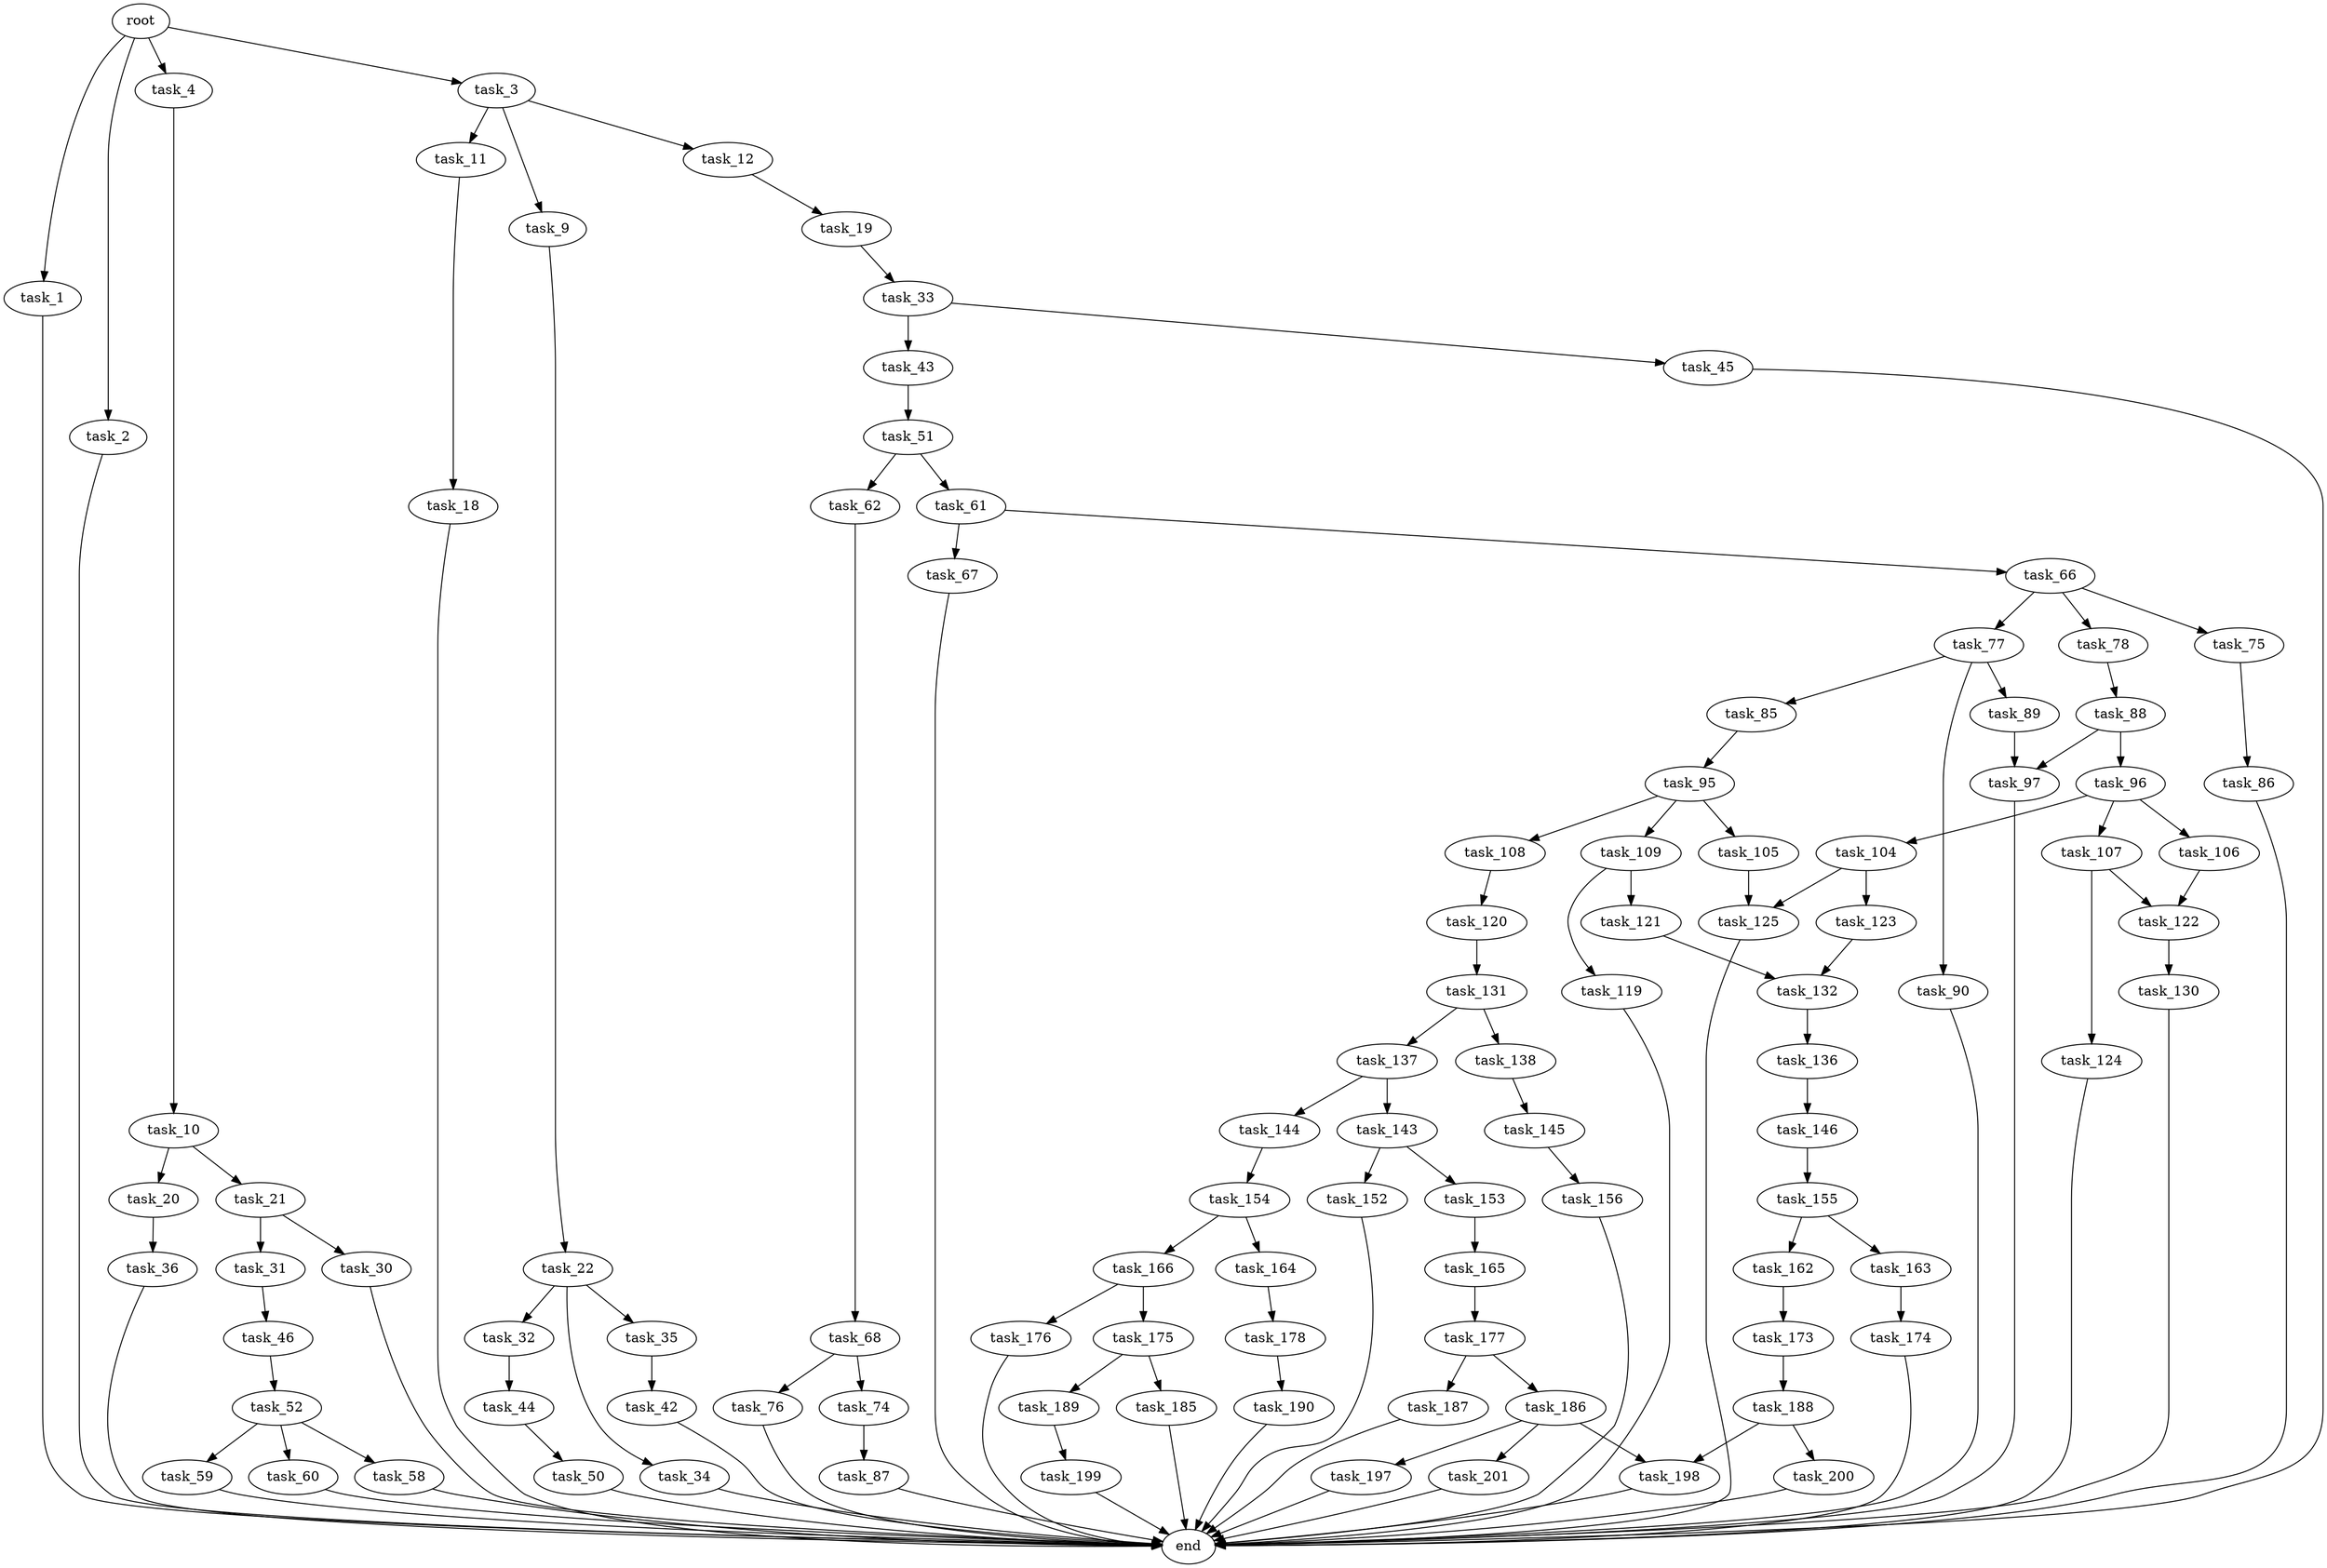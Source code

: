 digraph G {
  root [size="0.000000"];
  task_1 [size="26126555116.000000"];
  task_2 [size="8589934592.000000"];
  task_3 [size="598458150192.000000"];
  task_4 [size="1073741824000.000000"];
  end [size="0.000000"];
  task_9 [size="3342297318.000000"];
  task_11 [size="230568161032.000000"];
  task_12 [size="368293445632.000000"];
  task_10 [size="17295161457.000000"];
  task_22 [size="782757789696.000000"];
  task_20 [size="16276395436.000000"];
  task_21 [size="5991957676.000000"];
  task_18 [size="2097171375.000000"];
  task_19 [size="9469147550.000000"];
  task_33 [size="48499785869.000000"];
  task_36 [size="19169910190.000000"];
  task_30 [size="549755813888.000000"];
  task_31 [size="59705717141.000000"];
  task_32 [size="648487583484.000000"];
  task_34 [size="904343789.000000"];
  task_35 [size="1060136482.000000"];
  task_46 [size="175806580512.000000"];
  task_44 [size="16983698757.000000"];
  task_43 [size="368293445632.000000"];
  task_45 [size="231928233984.000000"];
  task_42 [size="342476525381.000000"];
  task_51 [size="91740122568.000000"];
  task_50 [size="522006454.000000"];
  task_52 [size="22191545018.000000"];
  task_61 [size="28991029248.000000"];
  task_62 [size="549755813888.000000"];
  task_58 [size="1073741824000.000000"];
  task_59 [size="68719476736.000000"];
  task_60 [size="841230628645.000000"];
  task_66 [size="782757789696.000000"];
  task_67 [size="3998597110.000000"];
  task_68 [size="155145715140.000000"];
  task_75 [size="28991029248.000000"];
  task_77 [size="6594083206.000000"];
  task_78 [size="28991029248.000000"];
  task_74 [size="212311732100.000000"];
  task_76 [size="549755813888.000000"];
  task_87 [size="782757789696.000000"];
  task_86 [size="1069251850011.000000"];
  task_85 [size="100017748399.000000"];
  task_89 [size="36240676285.000000"];
  task_90 [size="3259873208.000000"];
  task_88 [size="19300751673.000000"];
  task_95 [size="201656134420.000000"];
  task_96 [size="2869554558.000000"];
  task_97 [size="12567053774.000000"];
  task_105 [size="456006610238.000000"];
  task_108 [size="8291722842.000000"];
  task_109 [size="24399375843.000000"];
  task_104 [size="425480855902.000000"];
  task_106 [size="16470098492.000000"];
  task_107 [size="134217728000.000000"];
  task_123 [size="13636837274.000000"];
  task_125 [size="1805973174.000000"];
  task_122 [size="134217728000.000000"];
  task_124 [size="28991029248.000000"];
  task_120 [size="11927096930.000000"];
  task_119 [size="20024660086.000000"];
  task_121 [size="821719582860.000000"];
  task_131 [size="68719476736.000000"];
  task_132 [size="134217728000.000000"];
  task_130 [size="693229009668.000000"];
  task_137 [size="274969581455.000000"];
  task_138 [size="330374323564.000000"];
  task_136 [size="276992558196.000000"];
  task_146 [size="549755813888.000000"];
  task_143 [size="62099334005.000000"];
  task_144 [size="49398730302.000000"];
  task_145 [size="3698374797.000000"];
  task_152 [size="93936791784.000000"];
  task_153 [size="9883651653.000000"];
  task_154 [size="134217728000.000000"];
  task_156 [size="368293445632.000000"];
  task_155 [size="368293445632.000000"];
  task_165 [size="1356962340.000000"];
  task_164 [size="188657531172.000000"];
  task_166 [size="28991029248.000000"];
  task_162 [size="68719476736.000000"];
  task_163 [size="40019833565.000000"];
  task_173 [size="25843861406.000000"];
  task_174 [size="28991029248.000000"];
  task_178 [size="180034838567.000000"];
  task_177 [size="8663731898.000000"];
  task_175 [size="1704374385.000000"];
  task_176 [size="15789296632.000000"];
  task_188 [size="904532187742.000000"];
  task_185 [size="35400910013.000000"];
  task_189 [size="29460047404.000000"];
  task_186 [size="1011629988.000000"];
  task_187 [size="16306869086.000000"];
  task_190 [size="65761171505.000000"];
  task_197 [size="6756681782.000000"];
  task_198 [size="31131662916.000000"];
  task_201 [size="368293445632.000000"];
  task_200 [size="54245273407.000000"];
  task_199 [size="760135903326.000000"];

  root -> task_1 [size="1.000000"];
  root -> task_2 [size="1.000000"];
  root -> task_3 [size="1.000000"];
  root -> task_4 [size="1.000000"];
  task_1 -> end [size="1.000000"];
  task_2 -> end [size="1.000000"];
  task_3 -> task_9 [size="411041792.000000"];
  task_3 -> task_11 [size="411041792.000000"];
  task_3 -> task_12 [size="411041792.000000"];
  task_4 -> task_10 [size="838860800.000000"];
  task_9 -> task_22 [size="75497472.000000"];
  task_11 -> task_18 [size="301989888.000000"];
  task_12 -> task_19 [size="411041792.000000"];
  task_10 -> task_20 [size="75497472.000000"];
  task_10 -> task_21 [size="75497472.000000"];
  task_22 -> task_32 [size="679477248.000000"];
  task_22 -> task_34 [size="679477248.000000"];
  task_22 -> task_35 [size="679477248.000000"];
  task_20 -> task_36 [size="679477248.000000"];
  task_21 -> task_30 [size="134217728.000000"];
  task_21 -> task_31 [size="134217728.000000"];
  task_18 -> end [size="1.000000"];
  task_19 -> task_33 [size="209715200.000000"];
  task_33 -> task_43 [size="838860800.000000"];
  task_33 -> task_45 [size="838860800.000000"];
  task_36 -> end [size="1.000000"];
  task_30 -> end [size="1.000000"];
  task_31 -> task_46 [size="75497472.000000"];
  task_32 -> task_44 [size="536870912.000000"];
  task_34 -> end [size="1.000000"];
  task_35 -> task_42 [size="33554432.000000"];
  task_46 -> task_52 [size="134217728.000000"];
  task_44 -> task_50 [size="33554432.000000"];
  task_43 -> task_51 [size="411041792.000000"];
  task_45 -> end [size="1.000000"];
  task_42 -> end [size="1.000000"];
  task_51 -> task_61 [size="134217728.000000"];
  task_51 -> task_62 [size="134217728.000000"];
  task_50 -> end [size="1.000000"];
  task_52 -> task_58 [size="411041792.000000"];
  task_52 -> task_59 [size="411041792.000000"];
  task_52 -> task_60 [size="411041792.000000"];
  task_61 -> task_66 [size="75497472.000000"];
  task_61 -> task_67 [size="75497472.000000"];
  task_62 -> task_68 [size="536870912.000000"];
  task_58 -> end [size="1.000000"];
  task_59 -> end [size="1.000000"];
  task_60 -> end [size="1.000000"];
  task_66 -> task_75 [size="679477248.000000"];
  task_66 -> task_77 [size="679477248.000000"];
  task_66 -> task_78 [size="679477248.000000"];
  task_67 -> end [size="1.000000"];
  task_68 -> task_74 [size="134217728.000000"];
  task_68 -> task_76 [size="134217728.000000"];
  task_75 -> task_86 [size="75497472.000000"];
  task_77 -> task_85 [size="536870912.000000"];
  task_77 -> task_89 [size="536870912.000000"];
  task_77 -> task_90 [size="536870912.000000"];
  task_78 -> task_88 [size="75497472.000000"];
  task_74 -> task_87 [size="536870912.000000"];
  task_76 -> end [size="1.000000"];
  task_87 -> end [size="1.000000"];
  task_86 -> end [size="1.000000"];
  task_85 -> task_95 [size="301989888.000000"];
  task_89 -> task_97 [size="33554432.000000"];
  task_90 -> end [size="1.000000"];
  task_88 -> task_96 [size="411041792.000000"];
  task_88 -> task_97 [size="411041792.000000"];
  task_95 -> task_105 [size="536870912.000000"];
  task_95 -> task_108 [size="536870912.000000"];
  task_95 -> task_109 [size="536870912.000000"];
  task_96 -> task_104 [size="75497472.000000"];
  task_96 -> task_106 [size="75497472.000000"];
  task_96 -> task_107 [size="75497472.000000"];
  task_97 -> end [size="1.000000"];
  task_105 -> task_125 [size="301989888.000000"];
  task_108 -> task_120 [size="411041792.000000"];
  task_109 -> task_119 [size="411041792.000000"];
  task_109 -> task_121 [size="411041792.000000"];
  task_104 -> task_123 [size="411041792.000000"];
  task_104 -> task_125 [size="411041792.000000"];
  task_106 -> task_122 [size="301989888.000000"];
  task_107 -> task_122 [size="209715200.000000"];
  task_107 -> task_124 [size="209715200.000000"];
  task_123 -> task_132 [size="411041792.000000"];
  task_125 -> end [size="1.000000"];
  task_122 -> task_130 [size="209715200.000000"];
  task_124 -> end [size="1.000000"];
  task_120 -> task_131 [size="209715200.000000"];
  task_119 -> end [size="1.000000"];
  task_121 -> task_132 [size="679477248.000000"];
  task_131 -> task_137 [size="134217728.000000"];
  task_131 -> task_138 [size="134217728.000000"];
  task_132 -> task_136 [size="209715200.000000"];
  task_130 -> end [size="1.000000"];
  task_137 -> task_143 [size="301989888.000000"];
  task_137 -> task_144 [size="301989888.000000"];
  task_138 -> task_145 [size="209715200.000000"];
  task_136 -> task_146 [size="411041792.000000"];
  task_146 -> task_155 [size="536870912.000000"];
  task_143 -> task_152 [size="75497472.000000"];
  task_143 -> task_153 [size="75497472.000000"];
  task_144 -> task_154 [size="75497472.000000"];
  task_145 -> task_156 [size="75497472.000000"];
  task_152 -> end [size="1.000000"];
  task_153 -> task_165 [size="209715200.000000"];
  task_154 -> task_164 [size="209715200.000000"];
  task_154 -> task_166 [size="209715200.000000"];
  task_156 -> end [size="1.000000"];
  task_155 -> task_162 [size="411041792.000000"];
  task_155 -> task_163 [size="411041792.000000"];
  task_165 -> task_177 [size="75497472.000000"];
  task_164 -> task_178 [size="301989888.000000"];
  task_166 -> task_175 [size="75497472.000000"];
  task_166 -> task_176 [size="75497472.000000"];
  task_162 -> task_173 [size="134217728.000000"];
  task_163 -> task_174 [size="75497472.000000"];
  task_173 -> task_188 [size="838860800.000000"];
  task_174 -> end [size="1.000000"];
  task_178 -> task_190 [size="411041792.000000"];
  task_177 -> task_186 [size="209715200.000000"];
  task_177 -> task_187 [size="209715200.000000"];
  task_175 -> task_185 [size="33554432.000000"];
  task_175 -> task_189 [size="33554432.000000"];
  task_176 -> end [size="1.000000"];
  task_188 -> task_198 [size="679477248.000000"];
  task_188 -> task_200 [size="679477248.000000"];
  task_185 -> end [size="1.000000"];
  task_189 -> task_199 [size="536870912.000000"];
  task_186 -> task_197 [size="33554432.000000"];
  task_186 -> task_198 [size="33554432.000000"];
  task_186 -> task_201 [size="33554432.000000"];
  task_187 -> end [size="1.000000"];
  task_190 -> end [size="1.000000"];
  task_197 -> end [size="1.000000"];
  task_198 -> end [size="1.000000"];
  task_201 -> end [size="1.000000"];
  task_200 -> end [size="1.000000"];
  task_199 -> end [size="1.000000"];
}
